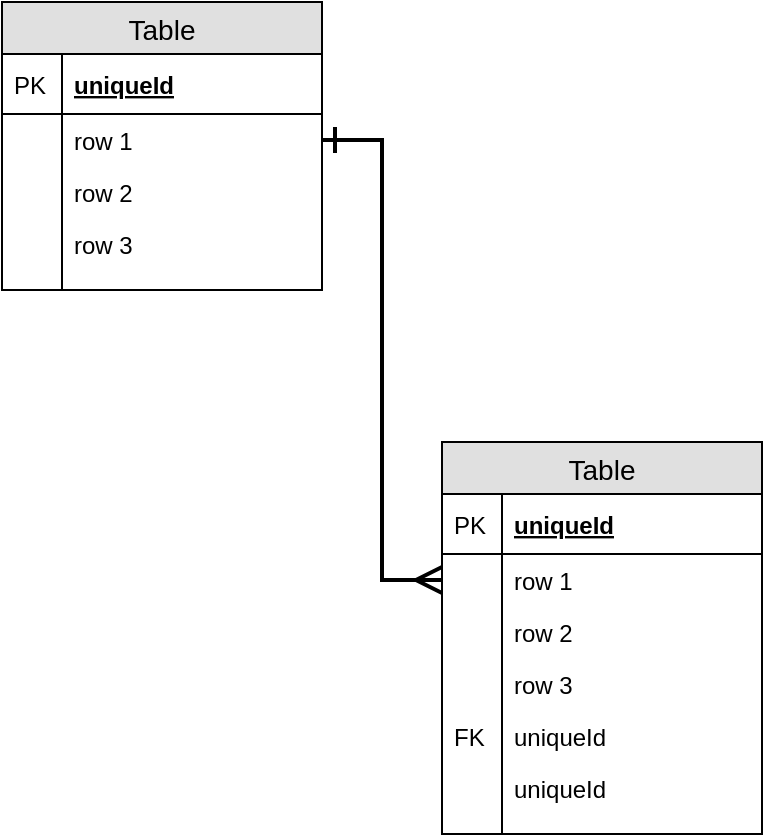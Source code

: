 <mxfile version="11.2.9" type="github" pages="1"><diagram id="0Bu1iRkMCqgf_1RaCO1G" name="Page-1"><mxGraphModel dx="1408" dy="780" grid="1" gridSize="10" guides="1" tooltips="1" connect="1" arrows="1" fold="1" page="1" pageScale="1" pageWidth="850" pageHeight="1100" math="0" shadow="0"><root><mxCell id="0"/><mxCell id="1" parent="0"/><mxCell id="r90wX9BDCjvhSL9wobRa-1" value="Table" style="swimlane;fontStyle=0;childLayout=stackLayout;horizontal=1;startSize=26;fillColor=#e0e0e0;horizontalStack=0;resizeParent=1;resizeParentMax=0;resizeLast=0;collapsible=1;marginBottom=0;swimlaneFillColor=#ffffff;align=center;fontSize=14;" vertex="1" parent="1"><mxGeometry x="130" y="100" width="160" height="144" as="geometry"/></mxCell><mxCell id="r90wX9BDCjvhSL9wobRa-2" value="uniqueId" style="shape=partialRectangle;top=0;left=0;right=0;bottom=1;align=left;verticalAlign=middle;fillColor=none;spacingLeft=34;spacingRight=4;overflow=hidden;rotatable=0;points=[[0,0.5],[1,0.5]];portConstraint=eastwest;dropTarget=0;fontStyle=5;fontSize=12;" vertex="1" parent="r90wX9BDCjvhSL9wobRa-1"><mxGeometry y="26" width="160" height="30" as="geometry"/></mxCell><mxCell id="r90wX9BDCjvhSL9wobRa-3" value="PK" style="shape=partialRectangle;top=0;left=0;bottom=0;fillColor=none;align=left;verticalAlign=middle;spacingLeft=4;spacingRight=4;overflow=hidden;rotatable=0;points=[];portConstraint=eastwest;part=1;fontSize=12;" vertex="1" connectable="0" parent="r90wX9BDCjvhSL9wobRa-2"><mxGeometry width="30" height="30" as="geometry"/></mxCell><mxCell id="r90wX9BDCjvhSL9wobRa-4" value="row 1" style="shape=partialRectangle;top=0;left=0;right=0;bottom=0;align=left;verticalAlign=top;fillColor=none;spacingLeft=34;spacingRight=4;overflow=hidden;rotatable=0;points=[[0,0.5],[1,0.5]];portConstraint=eastwest;dropTarget=0;fontSize=12;" vertex="1" parent="r90wX9BDCjvhSL9wobRa-1"><mxGeometry y="56" width="160" height="26" as="geometry"/></mxCell><mxCell id="r90wX9BDCjvhSL9wobRa-5" value="" style="shape=partialRectangle;top=0;left=0;bottom=0;fillColor=none;align=left;verticalAlign=top;spacingLeft=4;spacingRight=4;overflow=hidden;rotatable=0;points=[];portConstraint=eastwest;part=1;fontSize=12;" vertex="1" connectable="0" parent="r90wX9BDCjvhSL9wobRa-4"><mxGeometry width="30" height="26" as="geometry"/></mxCell><mxCell id="r90wX9BDCjvhSL9wobRa-6" value="row 2" style="shape=partialRectangle;top=0;left=0;right=0;bottom=0;align=left;verticalAlign=top;fillColor=none;spacingLeft=34;spacingRight=4;overflow=hidden;rotatable=0;points=[[0,0.5],[1,0.5]];portConstraint=eastwest;dropTarget=0;fontSize=12;" vertex="1" parent="r90wX9BDCjvhSL9wobRa-1"><mxGeometry y="82" width="160" height="26" as="geometry"/></mxCell><mxCell id="r90wX9BDCjvhSL9wobRa-7" value="" style="shape=partialRectangle;top=0;left=0;bottom=0;fillColor=none;align=left;verticalAlign=top;spacingLeft=4;spacingRight=4;overflow=hidden;rotatable=0;points=[];portConstraint=eastwest;part=1;fontSize=12;" vertex="1" connectable="0" parent="r90wX9BDCjvhSL9wobRa-6"><mxGeometry width="30" height="26" as="geometry"/></mxCell><mxCell id="r90wX9BDCjvhSL9wobRa-8" value="row 3" style="shape=partialRectangle;top=0;left=0;right=0;bottom=0;align=left;verticalAlign=top;fillColor=none;spacingLeft=34;spacingRight=4;overflow=hidden;rotatable=0;points=[[0,0.5],[1,0.5]];portConstraint=eastwest;dropTarget=0;fontSize=12;" vertex="1" parent="r90wX9BDCjvhSL9wobRa-1"><mxGeometry y="108" width="160" height="26" as="geometry"/></mxCell><mxCell id="r90wX9BDCjvhSL9wobRa-9" value="" style="shape=partialRectangle;top=0;left=0;bottom=0;fillColor=none;align=left;verticalAlign=top;spacingLeft=4;spacingRight=4;overflow=hidden;rotatable=0;points=[];portConstraint=eastwest;part=1;fontSize=12;" vertex="1" connectable="0" parent="r90wX9BDCjvhSL9wobRa-8"><mxGeometry width="30" height="26" as="geometry"/></mxCell><mxCell id="r90wX9BDCjvhSL9wobRa-10" value="" style="shape=partialRectangle;top=0;left=0;right=0;bottom=0;align=left;verticalAlign=top;fillColor=none;spacingLeft=34;spacingRight=4;overflow=hidden;rotatable=0;points=[[0,0.5],[1,0.5]];portConstraint=eastwest;dropTarget=0;fontSize=12;" vertex="1" parent="r90wX9BDCjvhSL9wobRa-1"><mxGeometry y="134" width="160" height="10" as="geometry"/></mxCell><mxCell id="r90wX9BDCjvhSL9wobRa-11" value="" style="shape=partialRectangle;top=0;left=0;bottom=0;fillColor=none;align=left;verticalAlign=top;spacingLeft=4;spacingRight=4;overflow=hidden;rotatable=0;points=[];portConstraint=eastwest;part=1;fontSize=12;" vertex="1" connectable="0" parent="r90wX9BDCjvhSL9wobRa-10"><mxGeometry width="30" height="10" as="geometry"/></mxCell><mxCell id="r90wX9BDCjvhSL9wobRa-12" value="Table" style="swimlane;fontStyle=0;childLayout=stackLayout;horizontal=1;startSize=26;fillColor=#e0e0e0;horizontalStack=0;resizeParent=1;resizeParentMax=0;resizeLast=0;collapsible=1;marginBottom=0;swimlaneFillColor=#ffffff;align=center;fontSize=14;" vertex="1" parent="1"><mxGeometry x="350" y="320" width="160" height="196" as="geometry"/></mxCell><mxCell id="r90wX9BDCjvhSL9wobRa-13" value="uniqueId" style="shape=partialRectangle;top=0;left=0;right=0;bottom=1;align=left;verticalAlign=middle;fillColor=none;spacingLeft=34;spacingRight=4;overflow=hidden;rotatable=0;points=[[0,0.5],[1,0.5]];portConstraint=eastwest;dropTarget=0;fontStyle=5;fontSize=12;" vertex="1" parent="r90wX9BDCjvhSL9wobRa-12"><mxGeometry y="26" width="160" height="30" as="geometry"/></mxCell><mxCell id="r90wX9BDCjvhSL9wobRa-14" value="PK" style="shape=partialRectangle;top=0;left=0;bottom=0;fillColor=none;align=left;verticalAlign=middle;spacingLeft=4;spacingRight=4;overflow=hidden;rotatable=0;points=[];portConstraint=eastwest;part=1;fontSize=12;" vertex="1" connectable="0" parent="r90wX9BDCjvhSL9wobRa-13"><mxGeometry width="30" height="30" as="geometry"/></mxCell><mxCell id="r90wX9BDCjvhSL9wobRa-15" value="row 1" style="shape=partialRectangle;top=0;left=0;right=0;bottom=0;align=left;verticalAlign=top;fillColor=none;spacingLeft=34;spacingRight=4;overflow=hidden;rotatable=0;points=[[0,0.5],[1,0.5]];portConstraint=eastwest;dropTarget=0;fontSize=12;" vertex="1" parent="r90wX9BDCjvhSL9wobRa-12"><mxGeometry y="56" width="160" height="26" as="geometry"/></mxCell><mxCell id="r90wX9BDCjvhSL9wobRa-16" value="" style="shape=partialRectangle;top=0;left=0;bottom=0;fillColor=none;align=left;verticalAlign=top;spacingLeft=4;spacingRight=4;overflow=hidden;rotatable=0;points=[];portConstraint=eastwest;part=1;fontSize=12;" vertex="1" connectable="0" parent="r90wX9BDCjvhSL9wobRa-15"><mxGeometry width="30" height="26" as="geometry"/></mxCell><mxCell id="r90wX9BDCjvhSL9wobRa-17" value="row 2" style="shape=partialRectangle;top=0;left=0;right=0;bottom=0;align=left;verticalAlign=top;fillColor=none;spacingLeft=34;spacingRight=4;overflow=hidden;rotatable=0;points=[[0,0.5],[1,0.5]];portConstraint=eastwest;dropTarget=0;fontSize=12;" vertex="1" parent="r90wX9BDCjvhSL9wobRa-12"><mxGeometry y="82" width="160" height="26" as="geometry"/></mxCell><mxCell id="r90wX9BDCjvhSL9wobRa-18" value="" style="shape=partialRectangle;top=0;left=0;bottom=0;fillColor=none;align=left;verticalAlign=top;spacingLeft=4;spacingRight=4;overflow=hidden;rotatable=0;points=[];portConstraint=eastwest;part=1;fontSize=12;" vertex="1" connectable="0" parent="r90wX9BDCjvhSL9wobRa-17"><mxGeometry width="30" height="26" as="geometry"/></mxCell><mxCell id="r90wX9BDCjvhSL9wobRa-19" value="row 3" style="shape=partialRectangle;top=0;left=0;right=0;bottom=0;align=left;verticalAlign=top;fillColor=none;spacingLeft=34;spacingRight=4;overflow=hidden;rotatable=0;points=[[0,0.5],[1,0.5]];portConstraint=eastwest;dropTarget=0;fontSize=12;" vertex="1" parent="r90wX9BDCjvhSL9wobRa-12"><mxGeometry y="108" width="160" height="26" as="geometry"/></mxCell><mxCell id="r90wX9BDCjvhSL9wobRa-20" value="" style="shape=partialRectangle;top=0;left=0;bottom=0;fillColor=none;align=left;verticalAlign=top;spacingLeft=4;spacingRight=4;overflow=hidden;rotatable=0;points=[];portConstraint=eastwest;part=1;fontSize=12;" vertex="1" connectable="0" parent="r90wX9BDCjvhSL9wobRa-19"><mxGeometry width="30" height="26" as="geometry"/></mxCell><mxCell id="r90wX9BDCjvhSL9wobRa-28" value="uniqueId" style="shape=partialRectangle;top=0;left=0;right=0;bottom=0;align=left;verticalAlign=top;fillColor=none;spacingLeft=34;spacingRight=4;overflow=hidden;rotatable=0;points=[[0,0.5],[1,0.5]];portConstraint=eastwest;dropTarget=0;fontSize=12;" vertex="1" parent="r90wX9BDCjvhSL9wobRa-12"><mxGeometry y="134" width="160" height="26" as="geometry"/></mxCell><mxCell id="r90wX9BDCjvhSL9wobRa-29" value="FK" style="shape=partialRectangle;top=0;left=0;bottom=0;fillColor=none;align=left;verticalAlign=top;spacingLeft=4;spacingRight=4;overflow=hidden;rotatable=0;points=[];portConstraint=eastwest;part=1;fontSize=12;" vertex="1" connectable="0" parent="r90wX9BDCjvhSL9wobRa-28"><mxGeometry width="30" height="26" as="geometry"/></mxCell><mxCell id="r90wX9BDCjvhSL9wobRa-30" value="uniqueId" style="shape=partialRectangle;top=0;left=0;right=0;bottom=0;align=left;verticalAlign=top;fillColor=none;spacingLeft=34;spacingRight=4;overflow=hidden;rotatable=0;points=[[0,0.5],[1,0.5]];portConstraint=eastwest;dropTarget=0;fontSize=12;" vertex="1" parent="r90wX9BDCjvhSL9wobRa-12"><mxGeometry y="160" width="160" height="26" as="geometry"/></mxCell><mxCell id="r90wX9BDCjvhSL9wobRa-31" value="" style="shape=partialRectangle;top=0;left=0;bottom=0;fillColor=none;align=left;verticalAlign=top;spacingLeft=4;spacingRight=4;overflow=hidden;rotatable=0;points=[];portConstraint=eastwest;part=1;fontSize=12;" vertex="1" connectable="0" parent="r90wX9BDCjvhSL9wobRa-30"><mxGeometry width="30" height="26" as="geometry"/></mxCell><mxCell id="r90wX9BDCjvhSL9wobRa-21" value="" style="shape=partialRectangle;top=0;left=0;right=0;bottom=0;align=left;verticalAlign=top;fillColor=none;spacingLeft=34;spacingRight=4;overflow=hidden;rotatable=0;points=[[0,0.5],[1,0.5]];portConstraint=eastwest;dropTarget=0;fontSize=12;" vertex="1" parent="r90wX9BDCjvhSL9wobRa-12"><mxGeometry y="186" width="160" height="10" as="geometry"/></mxCell><mxCell id="r90wX9BDCjvhSL9wobRa-22" value="" style="shape=partialRectangle;top=0;left=0;bottom=0;fillColor=none;align=left;verticalAlign=top;spacingLeft=4;spacingRight=4;overflow=hidden;rotatable=0;points=[];portConstraint=eastwest;part=1;fontSize=12;" vertex="1" connectable="0" parent="r90wX9BDCjvhSL9wobRa-21"><mxGeometry width="30" height="10" as="geometry"/></mxCell><mxCell id="r90wX9BDCjvhSL9wobRa-24" style="edgeStyle=orthogonalEdgeStyle;rounded=0;orthogonalLoop=1;jettySize=auto;html=1;exitX=1;exitY=0.5;exitDx=0;exitDy=0;endArrow=ERmany;endFill=0;startArrow=ERone;startFill=0;strokeWidth=2;endSize=10;startSize=10;entryX=0;entryY=0.5;entryDx=0;entryDy=0;" edge="1" parent="1" source="r90wX9BDCjvhSL9wobRa-4" target="r90wX9BDCjvhSL9wobRa-15"><mxGeometry relative="1" as="geometry"/></mxCell></root></mxGraphModel></diagram></mxfile>